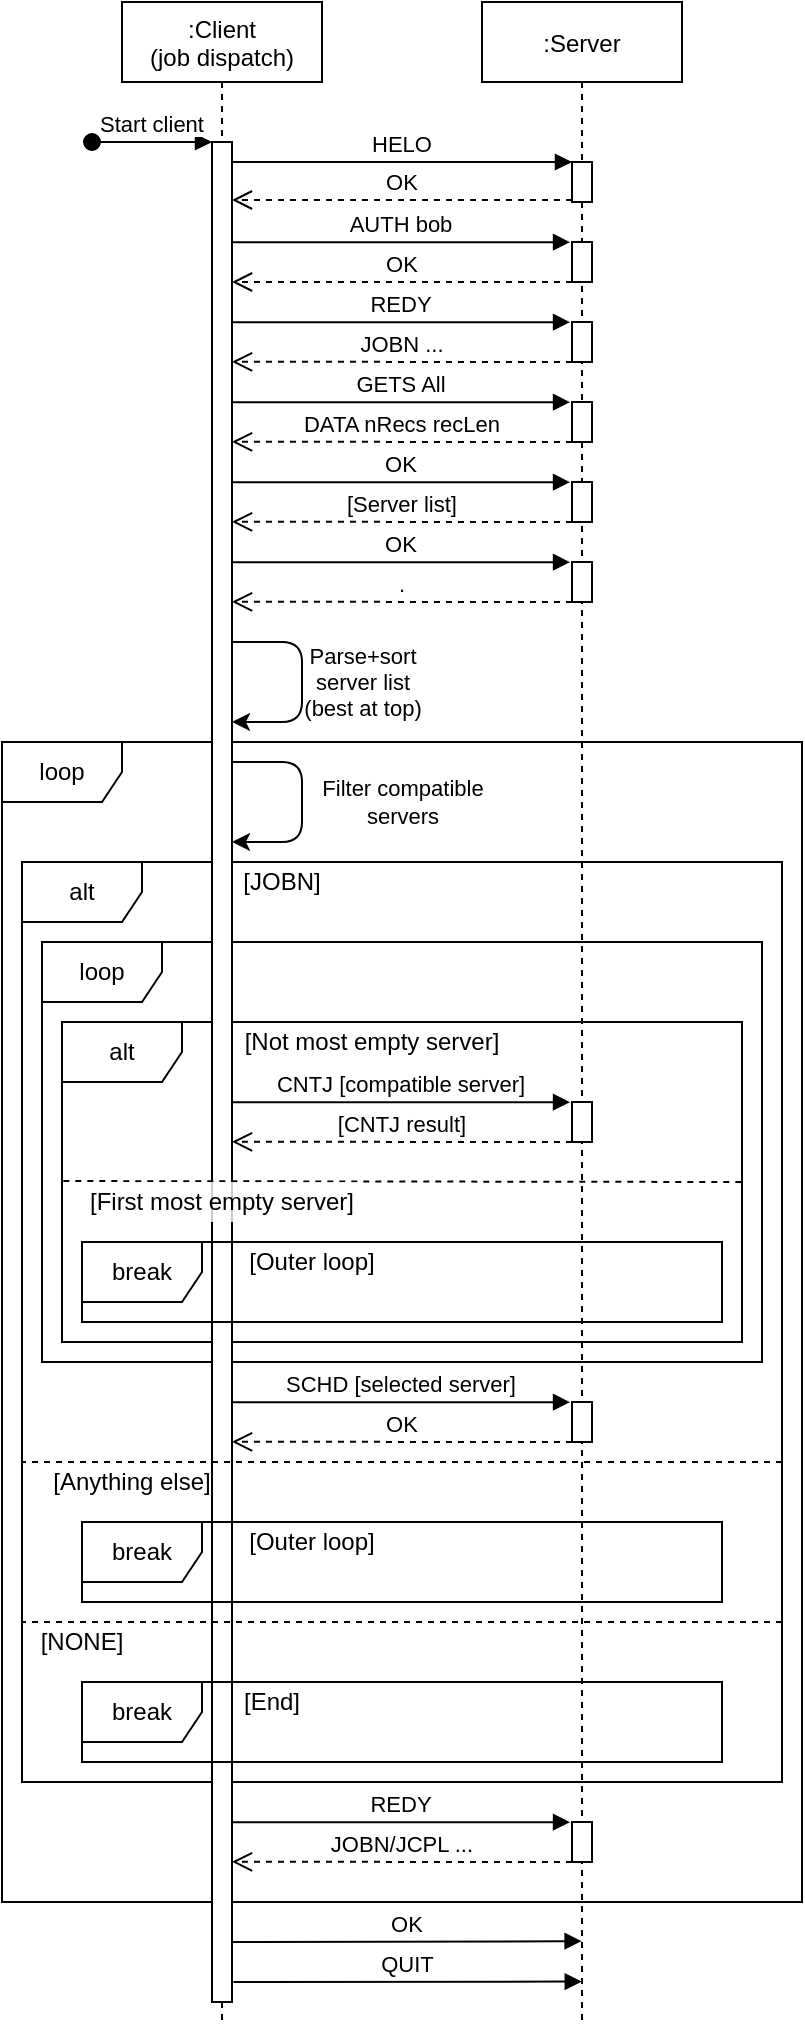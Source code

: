 <mxfile version="14.5.1" type="device"><diagram id="kgpKYQtTHZ0yAKxKKP6v" name="Page-1"><mxGraphModel dx="1816" dy="1035" grid="1" gridSize="10" guides="1" tooltips="1" connect="1" arrows="1" fold="1" page="1" pageScale="1" pageWidth="850" pageHeight="1100" math="0" shadow="0"><root><mxCell id="0"/><mxCell id="1" parent="0"/><mxCell id="TJ4-PJwZ3IEvRgZjUuxm-47" value="loop" style="shape=umlFrame;whiteSpace=wrap;html=1;" vertex="1" parent="1"><mxGeometry x="60" y="450" width="400" height="580" as="geometry"/></mxCell><mxCell id="TJ4-PJwZ3IEvRgZjUuxm-72" value="alt" style="shape=umlFrame;whiteSpace=wrap;html=1;" vertex="1" parent="1"><mxGeometry x="70" y="510" width="380" height="460" as="geometry"/></mxCell><mxCell id="TJ4-PJwZ3IEvRgZjUuxm-63" value="loop" style="shape=umlFrame;whiteSpace=wrap;html=1;" vertex="1" parent="1"><mxGeometry x="80" y="550" width="360" height="210" as="geometry"/></mxCell><mxCell id="TJ4-PJwZ3IEvRgZjUuxm-64" value="alt" style="shape=umlFrame;whiteSpace=wrap;html=1;" vertex="1" parent="1"><mxGeometry x="90" y="590" width="340" height="160" as="geometry"/></mxCell><mxCell id="3nuBFxr9cyL0pnOWT2aG-1" value=":Client&#10;(job dispatch)" style="shape=umlLifeline;perimeter=lifelinePerimeter;container=1;collapsible=0;recursiveResize=0;rounded=0;shadow=0;strokeWidth=1;" parent="1" vertex="1"><mxGeometry x="120" y="80" width="100" height="1010" as="geometry"/></mxCell><mxCell id="3nuBFxr9cyL0pnOWT2aG-2" value="" style="points=[];perimeter=orthogonalPerimeter;rounded=0;shadow=0;strokeWidth=1;" parent="3nuBFxr9cyL0pnOWT2aG-1" vertex="1"><mxGeometry x="45" y="70" width="10" height="930" as="geometry"/></mxCell><mxCell id="3nuBFxr9cyL0pnOWT2aG-3" value="Start client" style="verticalAlign=bottom;startArrow=oval;endArrow=block;startSize=8;shadow=0;strokeWidth=1;" parent="3nuBFxr9cyL0pnOWT2aG-1" target="3nuBFxr9cyL0pnOWT2aG-2" edge="1"><mxGeometry relative="1" as="geometry"><mxPoint x="-15" y="70" as="sourcePoint"/></mxGeometry></mxCell><mxCell id="TJ4-PJwZ3IEvRgZjUuxm-23" value="" style="endArrow=classic;html=1;" edge="1" parent="3nuBFxr9cyL0pnOWT2aG-1" source="3nuBFxr9cyL0pnOWT2aG-2" target="3nuBFxr9cyL0pnOWT2aG-2"><mxGeometry width="50" height="50" relative="1" as="geometry"><mxPoint x="60" y="320" as="sourcePoint"/><mxPoint x="60" y="390" as="targetPoint"/><Array as="points"><mxPoint x="90" y="320"/><mxPoint x="90" y="360"/></Array></mxGeometry></mxCell><mxCell id="TJ4-PJwZ3IEvRgZjUuxm-24" value="Parse+sort&lt;br&gt;server list&lt;br&gt;(best at top)" style="edgeLabel;html=1;align=center;verticalAlign=middle;resizable=0;points=[];" vertex="1" connectable="0" parent="TJ4-PJwZ3IEvRgZjUuxm-23"><mxGeometry x="0.067" y="-1" relative="1" as="geometry"><mxPoint x="31" y="-3.8" as="offset"/></mxGeometry></mxCell><mxCell id="3nuBFxr9cyL0pnOWT2aG-5" value=":Server" style="shape=umlLifeline;perimeter=lifelinePerimeter;container=1;collapsible=0;recursiveResize=0;rounded=0;shadow=0;strokeWidth=1;" parent="1" vertex="1"><mxGeometry x="300" y="80" width="100" height="1010" as="geometry"/></mxCell><mxCell id="3nuBFxr9cyL0pnOWT2aG-6" value="" style="points=[];perimeter=orthogonalPerimeter;rounded=0;shadow=0;strokeWidth=1;" parent="3nuBFxr9cyL0pnOWT2aG-5" vertex="1"><mxGeometry x="45" y="80" width="10" height="20" as="geometry"/></mxCell><mxCell id="TJ4-PJwZ3IEvRgZjUuxm-6" value="" style="points=[];perimeter=orthogonalPerimeter;rounded=0;shadow=0;strokeWidth=1;" vertex="1" parent="3nuBFxr9cyL0pnOWT2aG-5"><mxGeometry x="45" y="160" width="10" height="20" as="geometry"/></mxCell><mxCell id="TJ4-PJwZ3IEvRgZjUuxm-7" value="REDY" style="verticalAlign=bottom;endArrow=block;shadow=0;strokeWidth=1;exitX=1;exitY=0.264;exitDx=0;exitDy=0;exitPerimeter=0;entryX=-0.097;entryY=0.005;entryDx=0;entryDy=0;entryPerimeter=0;" edge="1" parent="3nuBFxr9cyL0pnOWT2aG-5" target="TJ4-PJwZ3IEvRgZjUuxm-6"><mxGeometry relative="1" as="geometry"><mxPoint x="-125" y="160.16" as="sourcePoint"/><mxPoint x="-20" y="190" as="targetPoint"/></mxGeometry></mxCell><mxCell id="TJ4-PJwZ3IEvRgZjUuxm-8" value="JOBN ..." style="verticalAlign=bottom;endArrow=open;dashed=1;endSize=8;exitX=-0.001;exitY=0.998;shadow=0;strokeWidth=1;exitDx=0;exitDy=0;exitPerimeter=0;entryX=1;entryY=0.368;entryDx=0;entryDy=0;entryPerimeter=0;" edge="1" parent="3nuBFxr9cyL0pnOWT2aG-5" source="TJ4-PJwZ3IEvRgZjUuxm-6"><mxGeometry relative="1" as="geometry"><mxPoint x="-125" y="179.92" as="targetPoint"/><mxPoint x="45" y="180" as="sourcePoint"/></mxGeometry></mxCell><mxCell id="TJ4-PJwZ3IEvRgZjUuxm-9" value="" style="points=[];perimeter=orthogonalPerimeter;rounded=0;shadow=0;strokeWidth=1;" vertex="1" parent="3nuBFxr9cyL0pnOWT2aG-5"><mxGeometry x="45" y="200" width="10" height="20" as="geometry"/></mxCell><mxCell id="TJ4-PJwZ3IEvRgZjUuxm-10" value="GETS All" style="verticalAlign=bottom;endArrow=block;shadow=0;strokeWidth=1;exitX=1;exitY=0.264;exitDx=0;exitDy=0;exitPerimeter=0;entryX=-0.097;entryY=0.005;entryDx=0;entryDy=0;entryPerimeter=0;" edge="1" parent="3nuBFxr9cyL0pnOWT2aG-5" target="TJ4-PJwZ3IEvRgZjUuxm-9"><mxGeometry relative="1" as="geometry"><mxPoint x="-125" y="200.16" as="sourcePoint"/><mxPoint x="-20" y="230" as="targetPoint"/></mxGeometry></mxCell><mxCell id="TJ4-PJwZ3IEvRgZjUuxm-11" value="DATA nRecs recLen" style="verticalAlign=bottom;endArrow=open;dashed=1;endSize=8;exitX=-0.001;exitY=0.998;shadow=0;strokeWidth=1;exitDx=0;exitDy=0;exitPerimeter=0;entryX=1;entryY=0.368;entryDx=0;entryDy=0;entryPerimeter=0;" edge="1" parent="3nuBFxr9cyL0pnOWT2aG-5" source="TJ4-PJwZ3IEvRgZjUuxm-9"><mxGeometry relative="1" as="geometry"><mxPoint x="-125" y="219.92" as="targetPoint"/><mxPoint x="45" y="220" as="sourcePoint"/></mxGeometry></mxCell><mxCell id="TJ4-PJwZ3IEvRgZjUuxm-14" value="" style="points=[];perimeter=orthogonalPerimeter;rounded=0;shadow=0;strokeWidth=1;" vertex="1" parent="3nuBFxr9cyL0pnOWT2aG-5"><mxGeometry x="45" y="240" width="10" height="20" as="geometry"/></mxCell><mxCell id="TJ4-PJwZ3IEvRgZjUuxm-15" value="OK" style="verticalAlign=bottom;endArrow=block;shadow=0;strokeWidth=1;exitX=1;exitY=0.264;exitDx=0;exitDy=0;exitPerimeter=0;entryX=-0.097;entryY=0.005;entryDx=0;entryDy=0;entryPerimeter=0;" edge="1" parent="3nuBFxr9cyL0pnOWT2aG-5" target="TJ4-PJwZ3IEvRgZjUuxm-14"><mxGeometry relative="1" as="geometry"><mxPoint x="-125" y="240.16" as="sourcePoint"/><mxPoint x="-320" y="190" as="targetPoint"/></mxGeometry></mxCell><mxCell id="TJ4-PJwZ3IEvRgZjUuxm-16" value="[Server list]" style="verticalAlign=bottom;endArrow=open;dashed=1;endSize=8;exitX=-0.001;exitY=0.998;shadow=0;strokeWidth=1;exitDx=0;exitDy=0;exitPerimeter=0;entryX=1;entryY=0.368;entryDx=0;entryDy=0;entryPerimeter=0;" edge="1" parent="3nuBFxr9cyL0pnOWT2aG-5" source="TJ4-PJwZ3IEvRgZjUuxm-14"><mxGeometry relative="1" as="geometry"><mxPoint x="-125" y="259.92" as="targetPoint"/><mxPoint x="-255" y="180" as="sourcePoint"/></mxGeometry></mxCell><mxCell id="TJ4-PJwZ3IEvRgZjUuxm-17" value="" style="points=[];perimeter=orthogonalPerimeter;rounded=0;shadow=0;strokeWidth=1;" vertex="1" parent="3nuBFxr9cyL0pnOWT2aG-5"><mxGeometry x="45" y="280" width="10" height="20" as="geometry"/></mxCell><mxCell id="TJ4-PJwZ3IEvRgZjUuxm-18" value="OK" style="verticalAlign=bottom;endArrow=block;shadow=0;strokeWidth=1;exitX=1;exitY=0.264;exitDx=0;exitDy=0;exitPerimeter=0;entryX=-0.097;entryY=0.005;entryDx=0;entryDy=0;entryPerimeter=0;" edge="1" parent="3nuBFxr9cyL0pnOWT2aG-5" target="TJ4-PJwZ3IEvRgZjUuxm-17"><mxGeometry relative="1" as="geometry"><mxPoint x="-125" y="280.16" as="sourcePoint"/><mxPoint x="-320" y="230" as="targetPoint"/></mxGeometry></mxCell><mxCell id="TJ4-PJwZ3IEvRgZjUuxm-19" value="." style="verticalAlign=bottom;endArrow=open;dashed=1;endSize=8;exitX=-0.001;exitY=0.998;shadow=0;strokeWidth=1;exitDx=0;exitDy=0;exitPerimeter=0;entryX=1;entryY=0.368;entryDx=0;entryDy=0;entryPerimeter=0;" edge="1" parent="3nuBFxr9cyL0pnOWT2aG-5" source="TJ4-PJwZ3IEvRgZjUuxm-17"><mxGeometry relative="1" as="geometry"><mxPoint x="-125" y="299.92" as="targetPoint"/><mxPoint x="-255" y="220" as="sourcePoint"/></mxGeometry></mxCell><mxCell id="TJ4-PJwZ3IEvRgZjUuxm-41" value="" style="points=[];perimeter=orthogonalPerimeter;rounded=0;shadow=0;strokeWidth=1;" vertex="1" parent="3nuBFxr9cyL0pnOWT2aG-5"><mxGeometry x="45" y="550" width="10" height="20" as="geometry"/></mxCell><mxCell id="TJ4-PJwZ3IEvRgZjUuxm-43" value="[CNTJ result]" style="verticalAlign=bottom;endArrow=open;dashed=1;endSize=8;exitX=-0.001;exitY=0.998;shadow=0;strokeWidth=1;exitDx=0;exitDy=0;exitPerimeter=0;entryX=1;entryY=0.368;entryDx=0;entryDy=0;entryPerimeter=0;" edge="1" parent="3nuBFxr9cyL0pnOWT2aG-5" source="TJ4-PJwZ3IEvRgZjUuxm-41"><mxGeometry relative="1" as="geometry"><mxPoint x="-125" y="569.92" as="targetPoint"/><mxPoint x="-555" y="410" as="sourcePoint"/></mxGeometry></mxCell><mxCell id="TJ4-PJwZ3IEvRgZjUuxm-42" value="CNTJ [compatible server]" style="verticalAlign=bottom;endArrow=block;shadow=0;strokeWidth=1;exitX=1;exitY=0.264;exitDx=0;exitDy=0;exitPerimeter=0;entryX=-0.097;entryY=0.005;entryDx=0;entryDy=0;entryPerimeter=0;" edge="1" parent="3nuBFxr9cyL0pnOWT2aG-5" target="TJ4-PJwZ3IEvRgZjUuxm-41"><mxGeometry relative="1" as="geometry"><mxPoint x="-125" y="550.16" as="sourcePoint"/><mxPoint x="-620" y="420" as="targetPoint"/></mxGeometry></mxCell><mxCell id="TJ4-PJwZ3IEvRgZjUuxm-49" value="" style="points=[];perimeter=orthogonalPerimeter;rounded=0;shadow=0;strokeWidth=1;" vertex="1" parent="3nuBFxr9cyL0pnOWT2aG-5"><mxGeometry x="45" y="700" width="10" height="20" as="geometry"/></mxCell><mxCell id="TJ4-PJwZ3IEvRgZjUuxm-50" value="OK" style="verticalAlign=bottom;endArrow=open;dashed=1;endSize=8;exitX=-0.001;exitY=0.998;shadow=0;strokeWidth=1;exitDx=0;exitDy=0;exitPerimeter=0;entryX=1;entryY=0.368;entryDx=0;entryDy=0;entryPerimeter=0;" edge="1" parent="3nuBFxr9cyL0pnOWT2aG-5" source="TJ4-PJwZ3IEvRgZjUuxm-49"><mxGeometry relative="1" as="geometry"><mxPoint x="-125" y="719.92" as="targetPoint"/><mxPoint x="-855" y="480" as="sourcePoint"/></mxGeometry></mxCell><mxCell id="TJ4-PJwZ3IEvRgZjUuxm-51" value="SCHD [selected server]" style="verticalAlign=bottom;endArrow=block;shadow=0;strokeWidth=1;exitX=1;exitY=0.264;exitDx=0;exitDy=0;exitPerimeter=0;entryX=-0.097;entryY=0.005;entryDx=0;entryDy=0;entryPerimeter=0;" edge="1" parent="3nuBFxr9cyL0pnOWT2aG-5" target="TJ4-PJwZ3IEvRgZjUuxm-49"><mxGeometry relative="1" as="geometry"><mxPoint x="-125" y="700.16" as="sourcePoint"/><mxPoint x="-920" y="490" as="targetPoint"/></mxGeometry></mxCell><mxCell id="TJ4-PJwZ3IEvRgZjUuxm-58" value="JOBN/JCPL ..." style="verticalAlign=bottom;endArrow=open;dashed=1;endSize=8;exitX=-0.001;exitY=0.998;shadow=0;strokeWidth=1;exitDx=0;exitDy=0;exitPerimeter=0;entryX=1;entryY=0.368;entryDx=0;entryDy=0;entryPerimeter=0;" edge="1" parent="3nuBFxr9cyL0pnOWT2aG-5" source="TJ4-PJwZ3IEvRgZjUuxm-56"><mxGeometry relative="1" as="geometry"><mxPoint x="-125" y="929.92" as="targetPoint"/><mxPoint x="-255" y="850" as="sourcePoint"/></mxGeometry></mxCell><mxCell id="TJ4-PJwZ3IEvRgZjUuxm-57" value="REDY" style="verticalAlign=bottom;endArrow=block;shadow=0;strokeWidth=1;exitX=1;exitY=0.264;exitDx=0;exitDy=0;exitPerimeter=0;entryX=-0.097;entryY=0.005;entryDx=0;entryDy=0;entryPerimeter=0;" edge="1" parent="3nuBFxr9cyL0pnOWT2aG-5" target="TJ4-PJwZ3IEvRgZjUuxm-56"><mxGeometry relative="1" as="geometry"><mxPoint x="-125" y="910.16" as="sourcePoint"/><mxPoint x="-320" y="860" as="targetPoint"/></mxGeometry></mxCell><mxCell id="TJ4-PJwZ3IEvRgZjUuxm-56" value="" style="points=[];perimeter=orthogonalPerimeter;rounded=0;shadow=0;strokeWidth=1;" vertex="1" parent="3nuBFxr9cyL0pnOWT2aG-5"><mxGeometry x="45" y="910" width="10" height="20" as="geometry"/></mxCell><mxCell id="3nuBFxr9cyL0pnOWT2aG-7" value="OK" style="verticalAlign=bottom;endArrow=open;dashed=1;endSize=8;exitX=0;exitY=0.95;shadow=0;strokeWidth=1;" parent="1" source="3nuBFxr9cyL0pnOWT2aG-6" target="3nuBFxr9cyL0pnOWT2aG-2" edge="1"><mxGeometry relative="1" as="geometry"><mxPoint x="275" y="236" as="targetPoint"/></mxGeometry></mxCell><mxCell id="3nuBFxr9cyL0pnOWT2aG-8" value="HELO" style="verticalAlign=bottom;endArrow=block;entryX=0;entryY=0;shadow=0;strokeWidth=1;" parent="1" source="3nuBFxr9cyL0pnOWT2aG-2" target="3nuBFxr9cyL0pnOWT2aG-6" edge="1"><mxGeometry relative="1" as="geometry"><mxPoint x="275" y="160" as="sourcePoint"/></mxGeometry></mxCell><mxCell id="TJ4-PJwZ3IEvRgZjUuxm-2" value="" style="points=[];perimeter=orthogonalPerimeter;rounded=0;shadow=0;strokeWidth=1;" vertex="1" parent="1"><mxGeometry x="345" y="200" width="10" height="20" as="geometry"/></mxCell><mxCell id="TJ4-PJwZ3IEvRgZjUuxm-3" value="AUTH bob" style="verticalAlign=bottom;endArrow=block;shadow=0;strokeWidth=1;entryX=-0.097;entryY=0.005;entryDx=0;entryDy=0;entryPerimeter=0;" edge="1" parent="1" source="3nuBFxr9cyL0pnOWT2aG-2" target="TJ4-PJwZ3IEvRgZjUuxm-2"><mxGeometry relative="1" as="geometry"><mxPoint x="210" y="200" as="sourcePoint"/><mxPoint x="280" y="230" as="targetPoint"/></mxGeometry></mxCell><mxCell id="TJ4-PJwZ3IEvRgZjUuxm-12" value="OK" style="verticalAlign=bottom;endArrow=open;dashed=1;endSize=8;exitX=0;exitY=0.95;shadow=0;strokeWidth=1;" edge="1" parent="1"><mxGeometry relative="1" as="geometry"><mxPoint x="175" y="220" as="targetPoint"/><mxPoint x="345" y="220" as="sourcePoint"/></mxGeometry></mxCell><mxCell id="TJ4-PJwZ3IEvRgZjUuxm-39" value="" style="endArrow=classic;html=1;" edge="1" parent="1"><mxGeometry width="50" height="50" relative="1" as="geometry"><mxPoint x="175" y="460" as="sourcePoint"/><mxPoint x="175" y="500" as="targetPoint"/><Array as="points"><mxPoint x="210" y="460"/><mxPoint x="210" y="500"/></Array></mxGeometry></mxCell><mxCell id="TJ4-PJwZ3IEvRgZjUuxm-40" value="Filter compatible&lt;br&gt;servers" style="edgeLabel;html=1;align=center;verticalAlign=middle;resizable=0;points=[];" vertex="1" connectable="0" parent="TJ4-PJwZ3IEvRgZjUuxm-39"><mxGeometry x="0.067" y="-1" relative="1" as="geometry"><mxPoint x="51" y="-3.8" as="offset"/></mxGeometry></mxCell><mxCell id="TJ4-PJwZ3IEvRgZjUuxm-59" value="OK" style="verticalAlign=bottom;endArrow=block;shadow=0;strokeWidth=1;exitX=1;exitY=0.264;exitDx=0;exitDy=0;exitPerimeter=0;entryX=0.498;entryY=0.96;entryDx=0;entryDy=0;entryPerimeter=0;" edge="1" parent="1" target="3nuBFxr9cyL0pnOWT2aG-5"><mxGeometry relative="1" as="geometry"><mxPoint x="175.49" y="1050.06" as="sourcePoint"/><mxPoint x="344.52" y="1050" as="targetPoint"/></mxGeometry></mxCell><mxCell id="TJ4-PJwZ3IEvRgZjUuxm-62" value="QUIT" style="verticalAlign=bottom;endArrow=block;shadow=0;strokeWidth=1;exitX=1;exitY=0.264;exitDx=0;exitDy=0;exitPerimeter=0;entryX=0.499;entryY=0.98;entryDx=0;entryDy=0;entryPerimeter=0;" edge="1" parent="1" target="3nuBFxr9cyL0pnOWT2aG-5"><mxGeometry relative="1" as="geometry"><mxPoint x="175.72" y="1070.06" as="sourcePoint"/><mxPoint x="344.75" y="1070" as="targetPoint"/></mxGeometry></mxCell><mxCell id="TJ4-PJwZ3IEvRgZjUuxm-66" value="[Not most empty server]" style="text;html=1;strokeColor=none;fillColor=none;align=center;verticalAlign=middle;whiteSpace=wrap;rounded=0;" vertex="1" parent="1"><mxGeometry x="180" y="590" width="130" height="20" as="geometry"/></mxCell><mxCell id="TJ4-PJwZ3IEvRgZjUuxm-67" value="" style="endArrow=none;dashed=1;html=1;exitX=0.999;exitY=0.5;exitDx=0;exitDy=0;exitPerimeter=0;entryX=-0.004;entryY=0.497;entryDx=0;entryDy=0;entryPerimeter=0;" edge="1" parent="1" source="TJ4-PJwZ3IEvRgZjUuxm-64" target="TJ4-PJwZ3IEvRgZjUuxm-64"><mxGeometry width="50" height="50" relative="1" as="geometry"><mxPoint x="410" y="710" as="sourcePoint"/><mxPoint x="310" y="720" as="targetPoint"/></mxGeometry></mxCell><mxCell id="TJ4-PJwZ3IEvRgZjUuxm-68" value="break" style="shape=umlFrame;whiteSpace=wrap;html=1;" vertex="1" parent="1"><mxGeometry x="100" y="700" width="320" height="40" as="geometry"/></mxCell><mxCell id="TJ4-PJwZ3IEvRgZjUuxm-69" value="[First most empty server]" style="text;html=1;align=center;verticalAlign=middle;whiteSpace=wrap;rounded=0;fillColor=#ffffff;opacity=80;" vertex="1" parent="1"><mxGeometry x="100" y="670" width="140" height="20" as="geometry"/></mxCell><mxCell id="TJ4-PJwZ3IEvRgZjUuxm-71" value="[Outer loop]" style="text;html=1;strokeColor=none;fillColor=none;align=center;verticalAlign=middle;whiteSpace=wrap;rounded=0;" vertex="1" parent="1"><mxGeometry x="180" y="700" width="70" height="20" as="geometry"/></mxCell><mxCell id="TJ4-PJwZ3IEvRgZjUuxm-73" value="" style="endArrow=none;dashed=1;html=1;entryX=-0.004;entryY=0.497;entryDx=0;entryDy=0;entryPerimeter=0;" edge="1" parent="1"><mxGeometry width="50" height="50" relative="1" as="geometry"><mxPoint x="450" y="890" as="sourcePoint"/><mxPoint x="70.0" y="890" as="targetPoint"/></mxGeometry></mxCell><mxCell id="TJ4-PJwZ3IEvRgZjUuxm-75" value="[JOBN]" style="text;html=1;strokeColor=none;fillColor=none;align=center;verticalAlign=middle;whiteSpace=wrap;rounded=0;" vertex="1" parent="1"><mxGeometry x="180" y="510" width="40" height="20" as="geometry"/></mxCell><mxCell id="TJ4-PJwZ3IEvRgZjUuxm-76" value="[NONE]" style="text;html=1;strokeColor=none;fillColor=none;align=center;verticalAlign=middle;whiteSpace=wrap;rounded=0;" vertex="1" parent="1"><mxGeometry x="80" y="890" width="40" height="20" as="geometry"/></mxCell><mxCell id="TJ4-PJwZ3IEvRgZjUuxm-77" value="break" style="shape=umlFrame;whiteSpace=wrap;html=1;" vertex="1" parent="1"><mxGeometry x="100" y="920" width="320" height="40" as="geometry"/></mxCell><mxCell id="TJ4-PJwZ3IEvRgZjUuxm-78" value="[End]" style="text;html=1;strokeColor=none;fillColor=none;align=center;verticalAlign=middle;whiteSpace=wrap;rounded=0;" vertex="1" parent="1"><mxGeometry x="180" y="920" width="30" height="20" as="geometry"/></mxCell><mxCell id="TJ4-PJwZ3IEvRgZjUuxm-79" value="" style="endArrow=none;dashed=1;html=1;entryX=-0.004;entryY=0.497;entryDx=0;entryDy=0;entryPerimeter=0;" edge="1" parent="1"><mxGeometry width="50" height="50" relative="1" as="geometry"><mxPoint x="450" y="810" as="sourcePoint"/><mxPoint x="70" y="810" as="targetPoint"/></mxGeometry></mxCell><mxCell id="TJ4-PJwZ3IEvRgZjUuxm-80" value="[Anything else]" style="text;html=1;strokeColor=none;fillColor=none;align=center;verticalAlign=middle;whiteSpace=wrap;rounded=0;" vertex="1" parent="1"><mxGeometry x="80" y="810" width="90" height="20" as="geometry"/></mxCell><mxCell id="TJ4-PJwZ3IEvRgZjUuxm-81" value="break" style="shape=umlFrame;whiteSpace=wrap;html=1;" vertex="1" parent="1"><mxGeometry x="100" y="840" width="320" height="40" as="geometry"/></mxCell><mxCell id="TJ4-PJwZ3IEvRgZjUuxm-82" value="[Outer loop]" style="text;html=1;strokeColor=none;fillColor=none;align=center;verticalAlign=middle;whiteSpace=wrap;rounded=0;" vertex="1" parent="1"><mxGeometry x="180" y="840" width="70" height="20" as="geometry"/></mxCell></root></mxGraphModel></diagram></mxfile>
